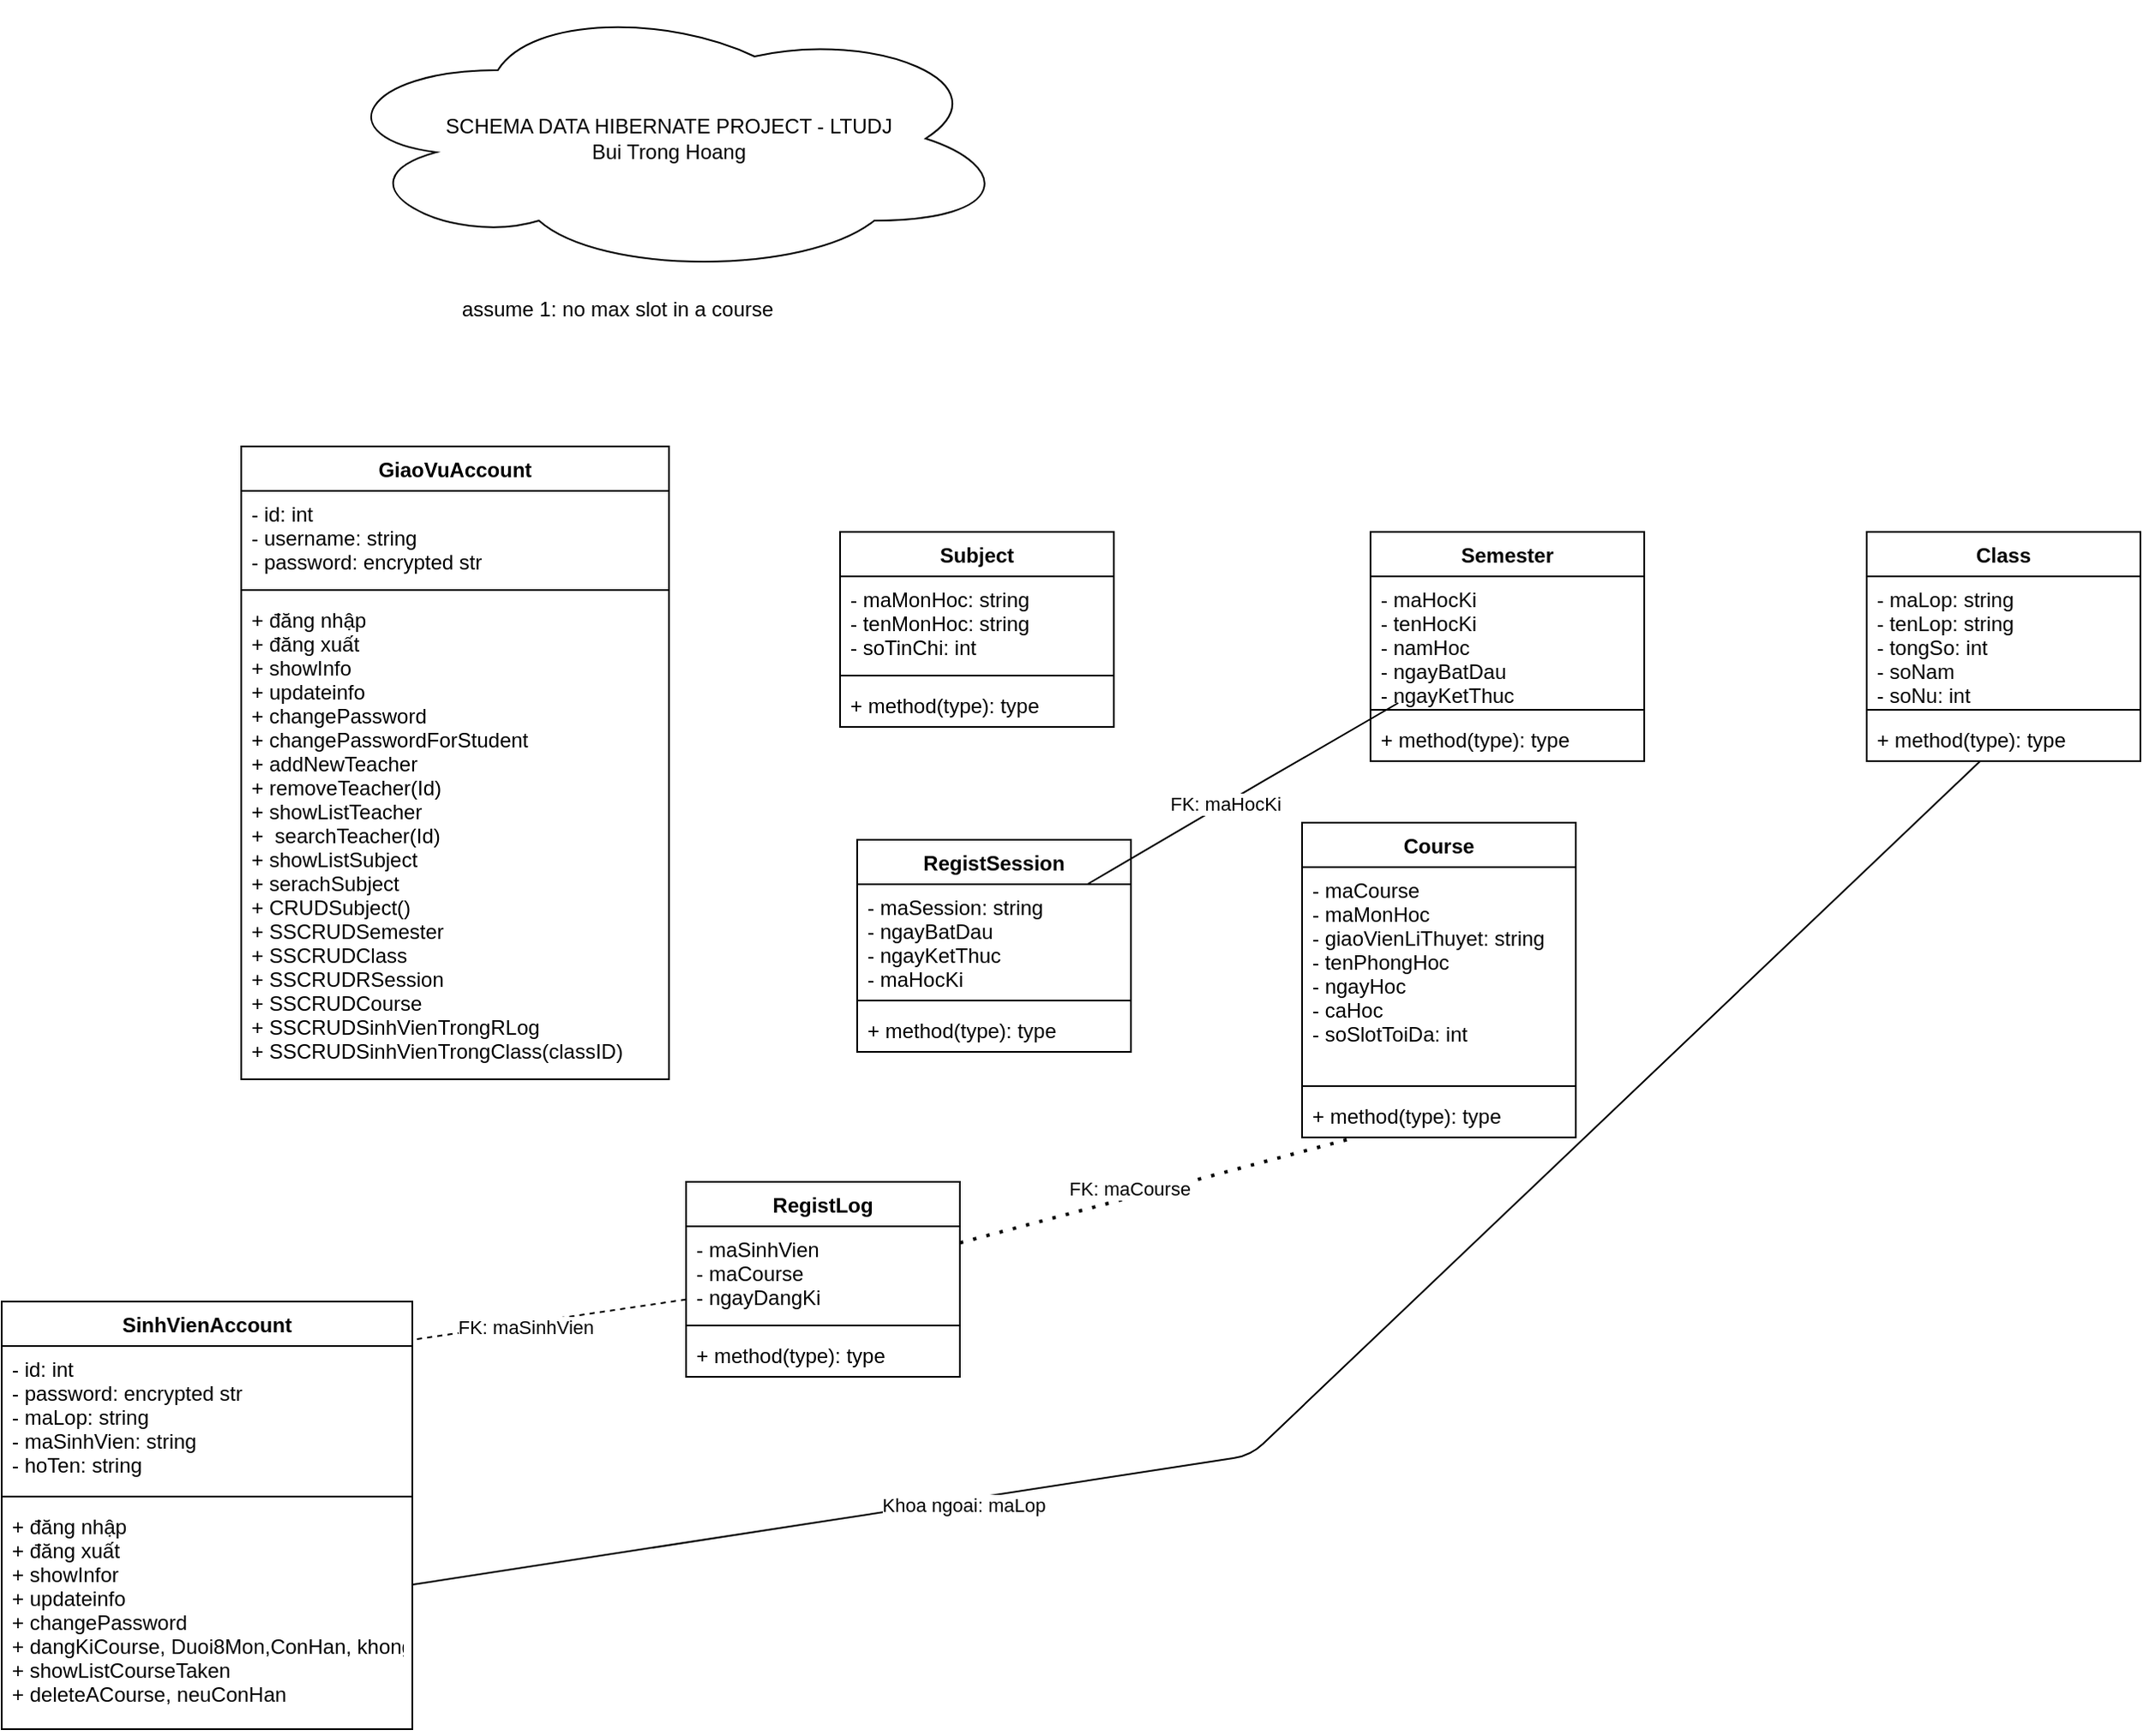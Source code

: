 <mxfile version="14.7.3" type="device"><diagram id="W1gF9stsDU77J6ZfvAu8" name="Page-1"><mxGraphModel dx="2277" dy="1829" grid="1" gridSize="10" guides="1" tooltips="1" connect="1" arrows="1" fold="1" page="1" pageScale="1" pageWidth="827" pageHeight="1169" math="0" shadow="0"><root><mxCell id="0"/><mxCell id="1" parent="0"/><mxCell id="h7F-tS-053BjkaiEIpA0-1" value="GiaoVuAccount" style="swimlane;fontStyle=1;align=center;verticalAlign=top;childLayout=stackLayout;horizontal=1;startSize=26;horizontalStack=0;resizeParent=1;resizeParentMax=0;resizeLast=0;collapsible=1;marginBottom=0;" vertex="1" parent="1"><mxGeometry x="-240" y="20" width="250" height="370" as="geometry"/></mxCell><mxCell id="h7F-tS-053BjkaiEIpA0-2" value="- id: int&#10;- username: string&#10;- password: encrypted str&#10;" style="text;strokeColor=none;fillColor=none;align=left;verticalAlign=top;spacingLeft=4;spacingRight=4;overflow=hidden;rotatable=0;points=[[0,0.5],[1,0.5]];portConstraint=eastwest;" vertex="1" parent="h7F-tS-053BjkaiEIpA0-1"><mxGeometry y="26" width="250" height="54" as="geometry"/></mxCell><mxCell id="h7F-tS-053BjkaiEIpA0-3" value="" style="line;strokeWidth=1;fillColor=none;align=left;verticalAlign=middle;spacingTop=-1;spacingLeft=3;spacingRight=3;rotatable=0;labelPosition=right;points=[];portConstraint=eastwest;" vertex="1" parent="h7F-tS-053BjkaiEIpA0-1"><mxGeometry y="80" width="250" height="8" as="geometry"/></mxCell><mxCell id="h7F-tS-053BjkaiEIpA0-4" value="+ đăng nhập&#10;+ đăng xuất&#10;+ showInfo&#10;+ updateinfo&#10;+ changePassword&#10;+ changePasswordForStudent&#10;+ addNewTeacher&#10;+ removeTeacher(Id)&#10;+ showListTeacher&#10;+  searchTeacher(Id)&#10;+ showListSubject&#10;+ serachSubject&#10;+ CRUDSubject()&#10;+ SSCRUDSemester&#10;+ SSCRUDClass&#10;+ SSCRUDRSession&#10;+ SSCRUDCourse&#10;+ SSCRUDSinhVienTrongRLog&#10;+ SSCRUDSinhVienTrongClass(classID)" style="text;strokeColor=none;fillColor=none;align=left;verticalAlign=top;spacingLeft=4;spacingRight=4;overflow=hidden;rotatable=0;points=[[0,0.5],[1,0.5]];portConstraint=eastwest;" vertex="1" parent="h7F-tS-053BjkaiEIpA0-1"><mxGeometry y="88" width="250" height="282" as="geometry"/></mxCell><mxCell id="h7F-tS-053BjkaiEIpA0-5" value="SinhVienAccount&#10;" style="swimlane;fontStyle=1;align=center;verticalAlign=top;childLayout=stackLayout;horizontal=1;startSize=26;horizontalStack=0;resizeParent=1;resizeParentMax=0;resizeLast=0;collapsible=1;marginBottom=0;" vertex="1" parent="1"><mxGeometry x="-380" y="520" width="240" height="250" as="geometry"/></mxCell><mxCell id="h7F-tS-053BjkaiEIpA0-6" value="- id: int&#10;- password: encrypted str&#10;- maLop: string&#10;- maSinhVien: string&#10;- hoTen: string&#10;" style="text;strokeColor=none;fillColor=none;align=left;verticalAlign=top;spacingLeft=4;spacingRight=4;overflow=hidden;rotatable=0;points=[[0,0.5],[1,0.5]];portConstraint=eastwest;" vertex="1" parent="h7F-tS-053BjkaiEIpA0-5"><mxGeometry y="26" width="240" height="84" as="geometry"/></mxCell><mxCell id="h7F-tS-053BjkaiEIpA0-7" value="" style="line;strokeWidth=1;fillColor=none;align=left;verticalAlign=middle;spacingTop=-1;spacingLeft=3;spacingRight=3;rotatable=0;labelPosition=right;points=[];portConstraint=eastwest;" vertex="1" parent="h7F-tS-053BjkaiEIpA0-5"><mxGeometry y="110" width="240" height="8" as="geometry"/></mxCell><mxCell id="h7F-tS-053BjkaiEIpA0-8" value="+ đăng nhập&#10;+ đăng xuất&#10;+ showInfor&#10;+ updateinfo&#10;+ changePassword&#10;+ dangKiCourse, Duoi8Mon,ConHan, khongTrungGio, conSlot (dki xong update slotHienTai&#10;+ showListCourseTaken&#10;+ deleteACourse, neuConHan" style="text;strokeColor=none;fillColor=none;align=left;verticalAlign=top;spacingLeft=4;spacingRight=4;overflow=hidden;rotatable=0;points=[[0,0.5],[1,0.5]];portConstraint=eastwest;" vertex="1" parent="h7F-tS-053BjkaiEIpA0-5"><mxGeometry y="118" width="240" height="132" as="geometry"/></mxCell><mxCell id="h7F-tS-053BjkaiEIpA0-9" value="Subject" style="swimlane;fontStyle=1;align=center;verticalAlign=top;childLayout=stackLayout;horizontal=1;startSize=26;horizontalStack=0;resizeParent=1;resizeParentMax=0;resizeLast=0;collapsible=1;marginBottom=0;" vertex="1" parent="1"><mxGeometry x="110" y="70" width="160" height="114" as="geometry"/></mxCell><mxCell id="h7F-tS-053BjkaiEIpA0-10" value="- maMonHoc: string&#10;- tenMonHoc: string&#10;- soTinChi: int" style="text;strokeColor=none;fillColor=none;align=left;verticalAlign=top;spacingLeft=4;spacingRight=4;overflow=hidden;rotatable=0;points=[[0,0.5],[1,0.5]];portConstraint=eastwest;" vertex="1" parent="h7F-tS-053BjkaiEIpA0-9"><mxGeometry y="26" width="160" height="54" as="geometry"/></mxCell><mxCell id="h7F-tS-053BjkaiEIpA0-11" value="" style="line;strokeWidth=1;fillColor=none;align=left;verticalAlign=middle;spacingTop=-1;spacingLeft=3;spacingRight=3;rotatable=0;labelPosition=right;points=[];portConstraint=eastwest;" vertex="1" parent="h7F-tS-053BjkaiEIpA0-9"><mxGeometry y="80" width="160" height="8" as="geometry"/></mxCell><mxCell id="h7F-tS-053BjkaiEIpA0-12" value="+ method(type): type" style="text;strokeColor=none;fillColor=none;align=left;verticalAlign=top;spacingLeft=4;spacingRight=4;overflow=hidden;rotatable=0;points=[[0,0.5],[1,0.5]];portConstraint=eastwest;" vertex="1" parent="h7F-tS-053BjkaiEIpA0-9"><mxGeometry y="88" width="160" height="26" as="geometry"/></mxCell><mxCell id="h7F-tS-053BjkaiEIpA0-14" value="Semester" style="swimlane;fontStyle=1;align=center;verticalAlign=top;childLayout=stackLayout;horizontal=1;startSize=26;horizontalStack=0;resizeParent=1;resizeParentMax=0;resizeLast=0;collapsible=1;marginBottom=0;" vertex="1" parent="1"><mxGeometry x="420" y="70" width="160" height="134" as="geometry"/></mxCell><mxCell id="h7F-tS-053BjkaiEIpA0-15" value="- maHocKi&#10;- tenHocKi&#10;- namHoc&#10;- ngayBatDau&#10;- ngayKetThuc&#10;" style="text;strokeColor=none;fillColor=none;align=left;verticalAlign=top;spacingLeft=4;spacingRight=4;overflow=hidden;rotatable=0;points=[[0,0.5],[1,0.5]];portConstraint=eastwest;" vertex="1" parent="h7F-tS-053BjkaiEIpA0-14"><mxGeometry y="26" width="160" height="74" as="geometry"/></mxCell><mxCell id="h7F-tS-053BjkaiEIpA0-16" value="" style="line;strokeWidth=1;fillColor=none;align=left;verticalAlign=middle;spacingTop=-1;spacingLeft=3;spacingRight=3;rotatable=0;labelPosition=right;points=[];portConstraint=eastwest;" vertex="1" parent="h7F-tS-053BjkaiEIpA0-14"><mxGeometry y="100" width="160" height="8" as="geometry"/></mxCell><mxCell id="h7F-tS-053BjkaiEIpA0-17" value="+ method(type): type" style="text;strokeColor=none;fillColor=none;align=left;verticalAlign=top;spacingLeft=4;spacingRight=4;overflow=hidden;rotatable=0;points=[[0,0.5],[1,0.5]];portConstraint=eastwest;" vertex="1" parent="h7F-tS-053BjkaiEIpA0-14"><mxGeometry y="108" width="160" height="26" as="geometry"/></mxCell><mxCell id="h7F-tS-053BjkaiEIpA0-18" value="Class" style="swimlane;fontStyle=1;align=center;verticalAlign=top;childLayout=stackLayout;horizontal=1;startSize=26;horizontalStack=0;resizeParent=1;resizeParentMax=0;resizeLast=0;collapsible=1;marginBottom=0;" vertex="1" parent="1"><mxGeometry x="710" y="70" width="160" height="134" as="geometry"/></mxCell><mxCell id="h7F-tS-053BjkaiEIpA0-19" value="- maLop: string&#10;- tenLop: string&#10;- tongSo: int&#10;- soNam&#10;- soNu: int" style="text;strokeColor=none;fillColor=none;align=left;verticalAlign=top;spacingLeft=4;spacingRight=4;overflow=hidden;rotatable=0;points=[[0,0.5],[1,0.5]];portConstraint=eastwest;" vertex="1" parent="h7F-tS-053BjkaiEIpA0-18"><mxGeometry y="26" width="160" height="74" as="geometry"/></mxCell><mxCell id="h7F-tS-053BjkaiEIpA0-20" value="" style="line;strokeWidth=1;fillColor=none;align=left;verticalAlign=middle;spacingTop=-1;spacingLeft=3;spacingRight=3;rotatable=0;labelPosition=right;points=[];portConstraint=eastwest;" vertex="1" parent="h7F-tS-053BjkaiEIpA0-18"><mxGeometry y="100" width="160" height="8" as="geometry"/></mxCell><mxCell id="h7F-tS-053BjkaiEIpA0-21" value="+ method(type): type" style="text;strokeColor=none;fillColor=none;align=left;verticalAlign=top;spacingLeft=4;spacingRight=4;overflow=hidden;rotatable=0;points=[[0,0.5],[1,0.5]];portConstraint=eastwest;" vertex="1" parent="h7F-tS-053BjkaiEIpA0-18"><mxGeometry y="108" width="160" height="26" as="geometry"/></mxCell><mxCell id="h7F-tS-053BjkaiEIpA0-22" value="RegistSession&#10;" style="swimlane;fontStyle=1;align=center;verticalAlign=top;childLayout=stackLayout;horizontal=1;startSize=26;horizontalStack=0;resizeParent=1;resizeParentMax=0;resizeLast=0;collapsible=1;marginBottom=0;" vertex="1" parent="1"><mxGeometry x="120" y="250" width="160" height="124" as="geometry"/></mxCell><mxCell id="h7F-tS-053BjkaiEIpA0-23" value="- maSession: string&#10;- ngayBatDau&#10;- ngayKetThuc&#10;- maHocKi" style="text;strokeColor=none;fillColor=none;align=left;verticalAlign=top;spacingLeft=4;spacingRight=4;overflow=hidden;rotatable=0;points=[[0,0.5],[1,0.5]];portConstraint=eastwest;" vertex="1" parent="h7F-tS-053BjkaiEIpA0-22"><mxGeometry y="26" width="160" height="64" as="geometry"/></mxCell><mxCell id="h7F-tS-053BjkaiEIpA0-24" value="" style="line;strokeWidth=1;fillColor=none;align=left;verticalAlign=middle;spacingTop=-1;spacingLeft=3;spacingRight=3;rotatable=0;labelPosition=right;points=[];portConstraint=eastwest;" vertex="1" parent="h7F-tS-053BjkaiEIpA0-22"><mxGeometry y="90" width="160" height="8" as="geometry"/></mxCell><mxCell id="h7F-tS-053BjkaiEIpA0-25" value="+ method(type): type" style="text;strokeColor=none;fillColor=none;align=left;verticalAlign=top;spacingLeft=4;spacingRight=4;overflow=hidden;rotatable=0;points=[[0,0.5],[1,0.5]];portConstraint=eastwest;" vertex="1" parent="h7F-tS-053BjkaiEIpA0-22"><mxGeometry y="98" width="160" height="26" as="geometry"/></mxCell><mxCell id="h7F-tS-053BjkaiEIpA0-26" value="Course" style="swimlane;fontStyle=1;align=center;verticalAlign=top;childLayout=stackLayout;horizontal=1;startSize=26;horizontalStack=0;resizeParent=1;resizeParentMax=0;resizeLast=0;collapsible=1;marginBottom=0;" vertex="1" parent="1"><mxGeometry x="380" y="240" width="160" height="184" as="geometry"/></mxCell><mxCell id="h7F-tS-053BjkaiEIpA0-27" value="- maCourse&#10;- maMonHoc&#10;- giaoVienLiThuyet: string&#10;- tenPhongHoc&#10;- ngayHoc&#10;- caHoc&#10;- soSlotToiDa: int" style="text;strokeColor=none;fillColor=none;align=left;verticalAlign=top;spacingLeft=4;spacingRight=4;overflow=hidden;rotatable=0;points=[[0,0.5],[1,0.5]];portConstraint=eastwest;" vertex="1" parent="h7F-tS-053BjkaiEIpA0-26"><mxGeometry y="26" width="160" height="124" as="geometry"/></mxCell><mxCell id="h7F-tS-053BjkaiEIpA0-28" value="" style="line;strokeWidth=1;fillColor=none;align=left;verticalAlign=middle;spacingTop=-1;spacingLeft=3;spacingRight=3;rotatable=0;labelPosition=right;points=[];portConstraint=eastwest;" vertex="1" parent="h7F-tS-053BjkaiEIpA0-26"><mxGeometry y="150" width="160" height="8" as="geometry"/></mxCell><mxCell id="h7F-tS-053BjkaiEIpA0-29" value="+ method(type): type" style="text;strokeColor=none;fillColor=none;align=left;verticalAlign=top;spacingLeft=4;spacingRight=4;overflow=hidden;rotatable=0;points=[[0,0.5],[1,0.5]];portConstraint=eastwest;" vertex="1" parent="h7F-tS-053BjkaiEIpA0-26"><mxGeometry y="158" width="160" height="26" as="geometry"/></mxCell><mxCell id="h7F-tS-053BjkaiEIpA0-30" value="RegistLog" style="swimlane;fontStyle=1;align=center;verticalAlign=top;childLayout=stackLayout;horizontal=1;startSize=26;horizontalStack=0;resizeParent=1;resizeParentMax=0;resizeLast=0;collapsible=1;marginBottom=0;" vertex="1" parent="1"><mxGeometry x="20" y="450" width="160" height="114" as="geometry"/></mxCell><mxCell id="h7F-tS-053BjkaiEIpA0-31" value="- maSinhVien&#10;- maCourse&#10;- ngayDangKi" style="text;strokeColor=none;fillColor=none;align=left;verticalAlign=top;spacingLeft=4;spacingRight=4;overflow=hidden;rotatable=0;points=[[0,0.5],[1,0.5]];portConstraint=eastwest;" vertex="1" parent="h7F-tS-053BjkaiEIpA0-30"><mxGeometry y="26" width="160" height="54" as="geometry"/></mxCell><mxCell id="h7F-tS-053BjkaiEIpA0-32" value="" style="line;strokeWidth=1;fillColor=none;align=left;verticalAlign=middle;spacingTop=-1;spacingLeft=3;spacingRight=3;rotatable=0;labelPosition=right;points=[];portConstraint=eastwest;" vertex="1" parent="h7F-tS-053BjkaiEIpA0-30"><mxGeometry y="80" width="160" height="8" as="geometry"/></mxCell><mxCell id="h7F-tS-053BjkaiEIpA0-33" value="+ method(type): type" style="text;strokeColor=none;fillColor=none;align=left;verticalAlign=top;spacingLeft=4;spacingRight=4;overflow=hidden;rotatable=0;points=[[0,0.5],[1,0.5]];portConstraint=eastwest;" vertex="1" parent="h7F-tS-053BjkaiEIpA0-30"><mxGeometry y="88" width="160" height="26" as="geometry"/></mxCell><mxCell id="h7F-tS-053BjkaiEIpA0-34" value="" style="endArrow=none;dashed=1;html=1;entryX=1.011;entryY=0.088;entryDx=0;entryDy=0;entryPerimeter=0;" edge="1" parent="1" source="h7F-tS-053BjkaiEIpA0-30" target="h7F-tS-053BjkaiEIpA0-5"><mxGeometry width="50" height="50" relative="1" as="geometry"><mxPoint x="-150" y="440" as="sourcePoint"/><mxPoint x="-100" y="390" as="targetPoint"/></mxGeometry></mxCell><mxCell id="h7F-tS-053BjkaiEIpA0-51" value="FK: maSinhVien" style="edgeLabel;html=1;align=center;verticalAlign=middle;resizable=0;points=[];" vertex="1" connectable="0" parent="h7F-tS-053BjkaiEIpA0-34"><mxGeometry x="0.205" y="2" relative="1" as="geometry"><mxPoint as="offset"/></mxGeometry></mxCell><mxCell id="h7F-tS-053BjkaiEIpA0-35" value="" style="endArrow=none;dashed=1;html=1;dashPattern=1 3;strokeWidth=2;" edge="1" parent="1" source="h7F-tS-053BjkaiEIpA0-30" target="h7F-tS-053BjkaiEIpA0-29"><mxGeometry width="50" height="50" relative="1" as="geometry"><mxPoint x="380" y="470" as="sourcePoint"/><mxPoint x="430" y="420" as="targetPoint"/></mxGeometry></mxCell><mxCell id="h7F-tS-053BjkaiEIpA0-52" value="FK: maCourse" style="edgeLabel;html=1;align=center;verticalAlign=middle;resizable=0;points=[];" vertex="1" connectable="0" parent="h7F-tS-053BjkaiEIpA0-35"><mxGeometry x="-0.133" y="5" relative="1" as="geometry"><mxPoint as="offset"/></mxGeometry></mxCell><mxCell id="h7F-tS-053BjkaiEIpA0-47" value="" style="endArrow=none;html=1;" edge="1" parent="1" source="h7F-tS-053BjkaiEIpA0-8" target="h7F-tS-053BjkaiEIpA0-21"><mxGeometry width="50" height="50" relative="1" as="geometry"><mxPoint x="50" y="650" as="sourcePoint"/><mxPoint x="100" y="600" as="targetPoint"/><Array as="points"><mxPoint x="350" y="610"/></Array></mxGeometry></mxCell><mxCell id="h7F-tS-053BjkaiEIpA0-48" value="Khoa ngoai: maLop" style="edgeLabel;html=1;align=center;verticalAlign=middle;resizable=0;points=[];" vertex="1" connectable="0" parent="h7F-tS-053BjkaiEIpA0-47"><mxGeometry x="-0.401" y="-3" relative="1" as="geometry"><mxPoint as="offset"/></mxGeometry></mxCell><mxCell id="h7F-tS-053BjkaiEIpA0-49" value="" style="endArrow=none;html=1;" edge="1" parent="1" source="h7F-tS-053BjkaiEIpA0-23" target="h7F-tS-053BjkaiEIpA0-15"><mxGeometry width="50" height="50" relative="1" as="geometry"><mxPoint x="330" y="290" as="sourcePoint"/><mxPoint x="380" y="240" as="targetPoint"/><Array as="points"><mxPoint x="350" y="220"/></Array></mxGeometry></mxCell><mxCell id="h7F-tS-053BjkaiEIpA0-50" value="FK: maHocKi" style="edgeLabel;html=1;align=center;verticalAlign=middle;resizable=0;points=[];" vertex="1" connectable="0" parent="h7F-tS-053BjkaiEIpA0-49"><mxGeometry x="-0.114" relative="1" as="geometry"><mxPoint as="offset"/></mxGeometry></mxCell><mxCell id="h7F-tS-053BjkaiEIpA0-54" value="SCHEMA DATA HIBERNATE PROJECT - LTUDJ&lt;br&gt;Bui Trong Hoang" style="ellipse;shape=cloud;whiteSpace=wrap;html=1;" vertex="1" parent="1"><mxGeometry x="-190" y="-240" width="400" height="160" as="geometry"/></mxCell><mxCell id="h7F-tS-053BjkaiEIpA0-55" value="assume 1: no max slot in a course" style="text;html=1;strokeColor=none;fillColor=none;align=center;verticalAlign=middle;whiteSpace=wrap;rounded=0;" vertex="1" parent="1"><mxGeometry x="-120" y="-70" width="200" height="20" as="geometry"/></mxCell></root></mxGraphModel></diagram></mxfile>